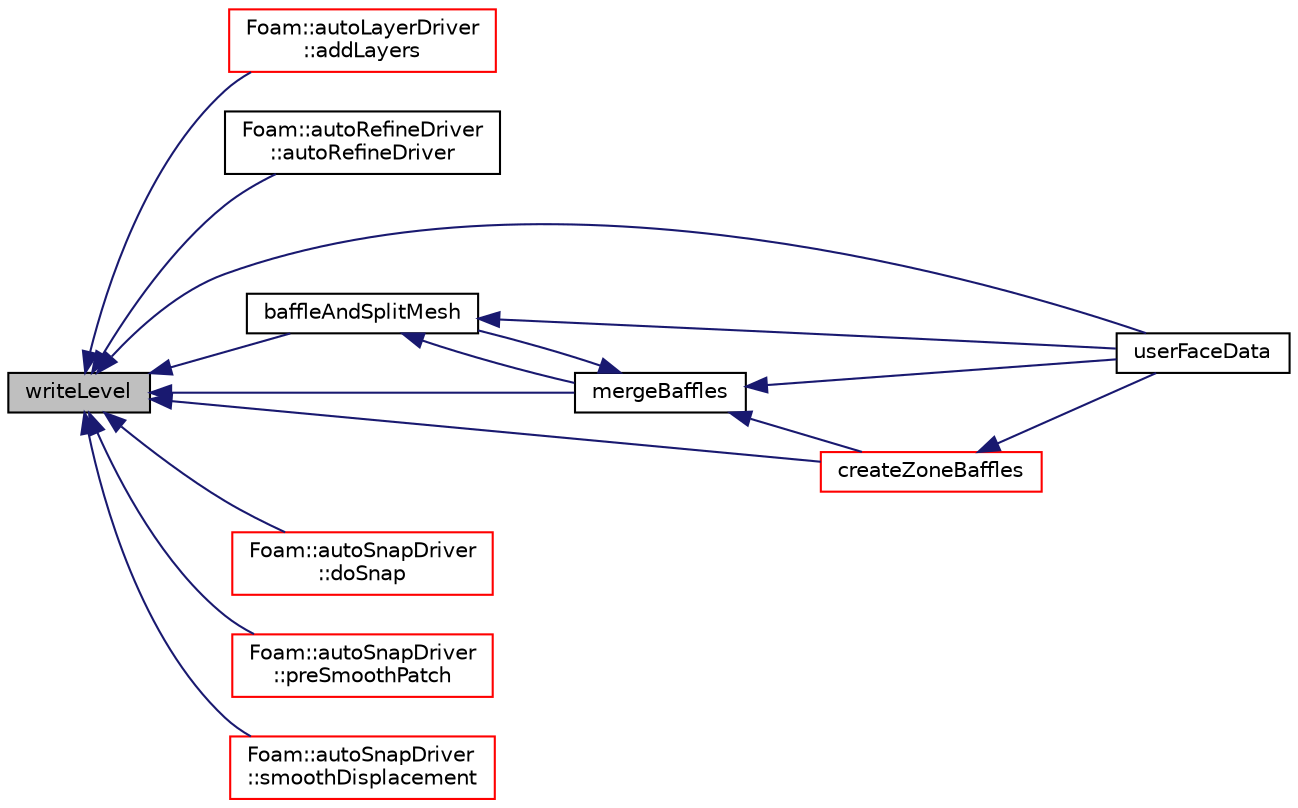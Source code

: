 digraph "writeLevel"
{
  bgcolor="transparent";
  edge [fontname="Helvetica",fontsize="10",labelfontname="Helvetica",labelfontsize="10"];
  node [fontname="Helvetica",fontsize="10",shape=record];
  rankdir="LR";
  Node1 [label="writeLevel",height=0.2,width=0.4,color="black", fillcolor="grey75", style="filled", fontcolor="black"];
  Node1 -> Node2 [dir="back",color="midnightblue",fontsize="10",style="solid",fontname="Helvetica"];
  Node2 [label="Foam::autoLayerDriver\l::addLayers",height=0.2,width=0.4,color="red",URL="$a00085.html#a2654851d1ffedc26e8ff1424f7097ba6",tooltip="Add cell layers. "];
  Node1 -> Node3 [dir="back",color="midnightblue",fontsize="10",style="solid",fontname="Helvetica"];
  Node3 [label="Foam::autoRefineDriver\l::autoRefineDriver",height=0.2,width=0.4,color="black",URL="$a00088.html#af542d9b25af177ac01de22c65266603e",tooltip="Construct from components. "];
  Node1 -> Node4 [dir="back",color="midnightblue",fontsize="10",style="solid",fontname="Helvetica"];
  Node4 [label="baffleAndSplitMesh",height=0.2,width=0.4,color="black",URL="$a01470.html#acb8d36155594ec3a96e6b94925c85881",tooltip="Split off unreachable areas of mesh. "];
  Node4 -> Node5 [dir="back",color="midnightblue",fontsize="10",style="solid",fontname="Helvetica"];
  Node5 [label="mergeBaffles",height=0.2,width=0.4,color="black",URL="$a01470.html#aa959f1ef1377d3a4eaac5ff099280e50",tooltip="Merge baffles. Gets pairs of faces. "];
  Node5 -> Node4 [dir="back",color="midnightblue",fontsize="10",style="solid",fontname="Helvetica"];
  Node5 -> Node6 [dir="back",color="midnightblue",fontsize="10",style="solid",fontname="Helvetica"];
  Node6 [label="createZoneBaffles",height=0.2,width=0.4,color="red",URL="$a01470.html#a79af0bcc267d8fda8b3f4e683cac915b",tooltip="Create baffles for faces straddling zoned surfaces. Return. "];
  Node6 -> Node7 [dir="back",color="midnightblue",fontsize="10",style="solid",fontname="Helvetica"];
  Node7 [label="userFaceData",height=0.2,width=0.4,color="black",URL="$a01470.html#a2cb6efa4184bedfbed60b069881c26a3"];
  Node5 -> Node7 [dir="back",color="midnightblue",fontsize="10",style="solid",fontname="Helvetica"];
  Node4 -> Node7 [dir="back",color="midnightblue",fontsize="10",style="solid",fontname="Helvetica"];
  Node1 -> Node6 [dir="back",color="midnightblue",fontsize="10",style="solid",fontname="Helvetica"];
  Node1 -> Node8 [dir="back",color="midnightblue",fontsize="10",style="solid",fontname="Helvetica"];
  Node8 [label="Foam::autoSnapDriver\l::doSnap",height=0.2,width=0.4,color="red",URL="$a00089.html#adf0870a8be4483ecdb73b26b20d027ee"];
  Node1 -> Node5 [dir="back",color="midnightblue",fontsize="10",style="solid",fontname="Helvetica"];
  Node1 -> Node9 [dir="back",color="midnightblue",fontsize="10",style="solid",fontname="Helvetica"];
  Node9 [label="Foam::autoSnapDriver\l::preSmoothPatch",height=0.2,width=0.4,color="red",URL="$a00089.html#a5328524e4037f1f8ecb542c16492d6b9",tooltip="Smooth the mesh (patch and internal) to increase visibility. "];
  Node1 -> Node10 [dir="back",color="midnightblue",fontsize="10",style="solid",fontname="Helvetica"];
  Node10 [label="Foam::autoSnapDriver\l::smoothDisplacement",height=0.2,width=0.4,color="red",URL="$a00089.html#a8e306cb82a0529b700de58b7f164e657",tooltip="Smooth the displacement field to the internal. "];
  Node1 -> Node7 [dir="back",color="midnightblue",fontsize="10",style="solid",fontname="Helvetica"];
}
